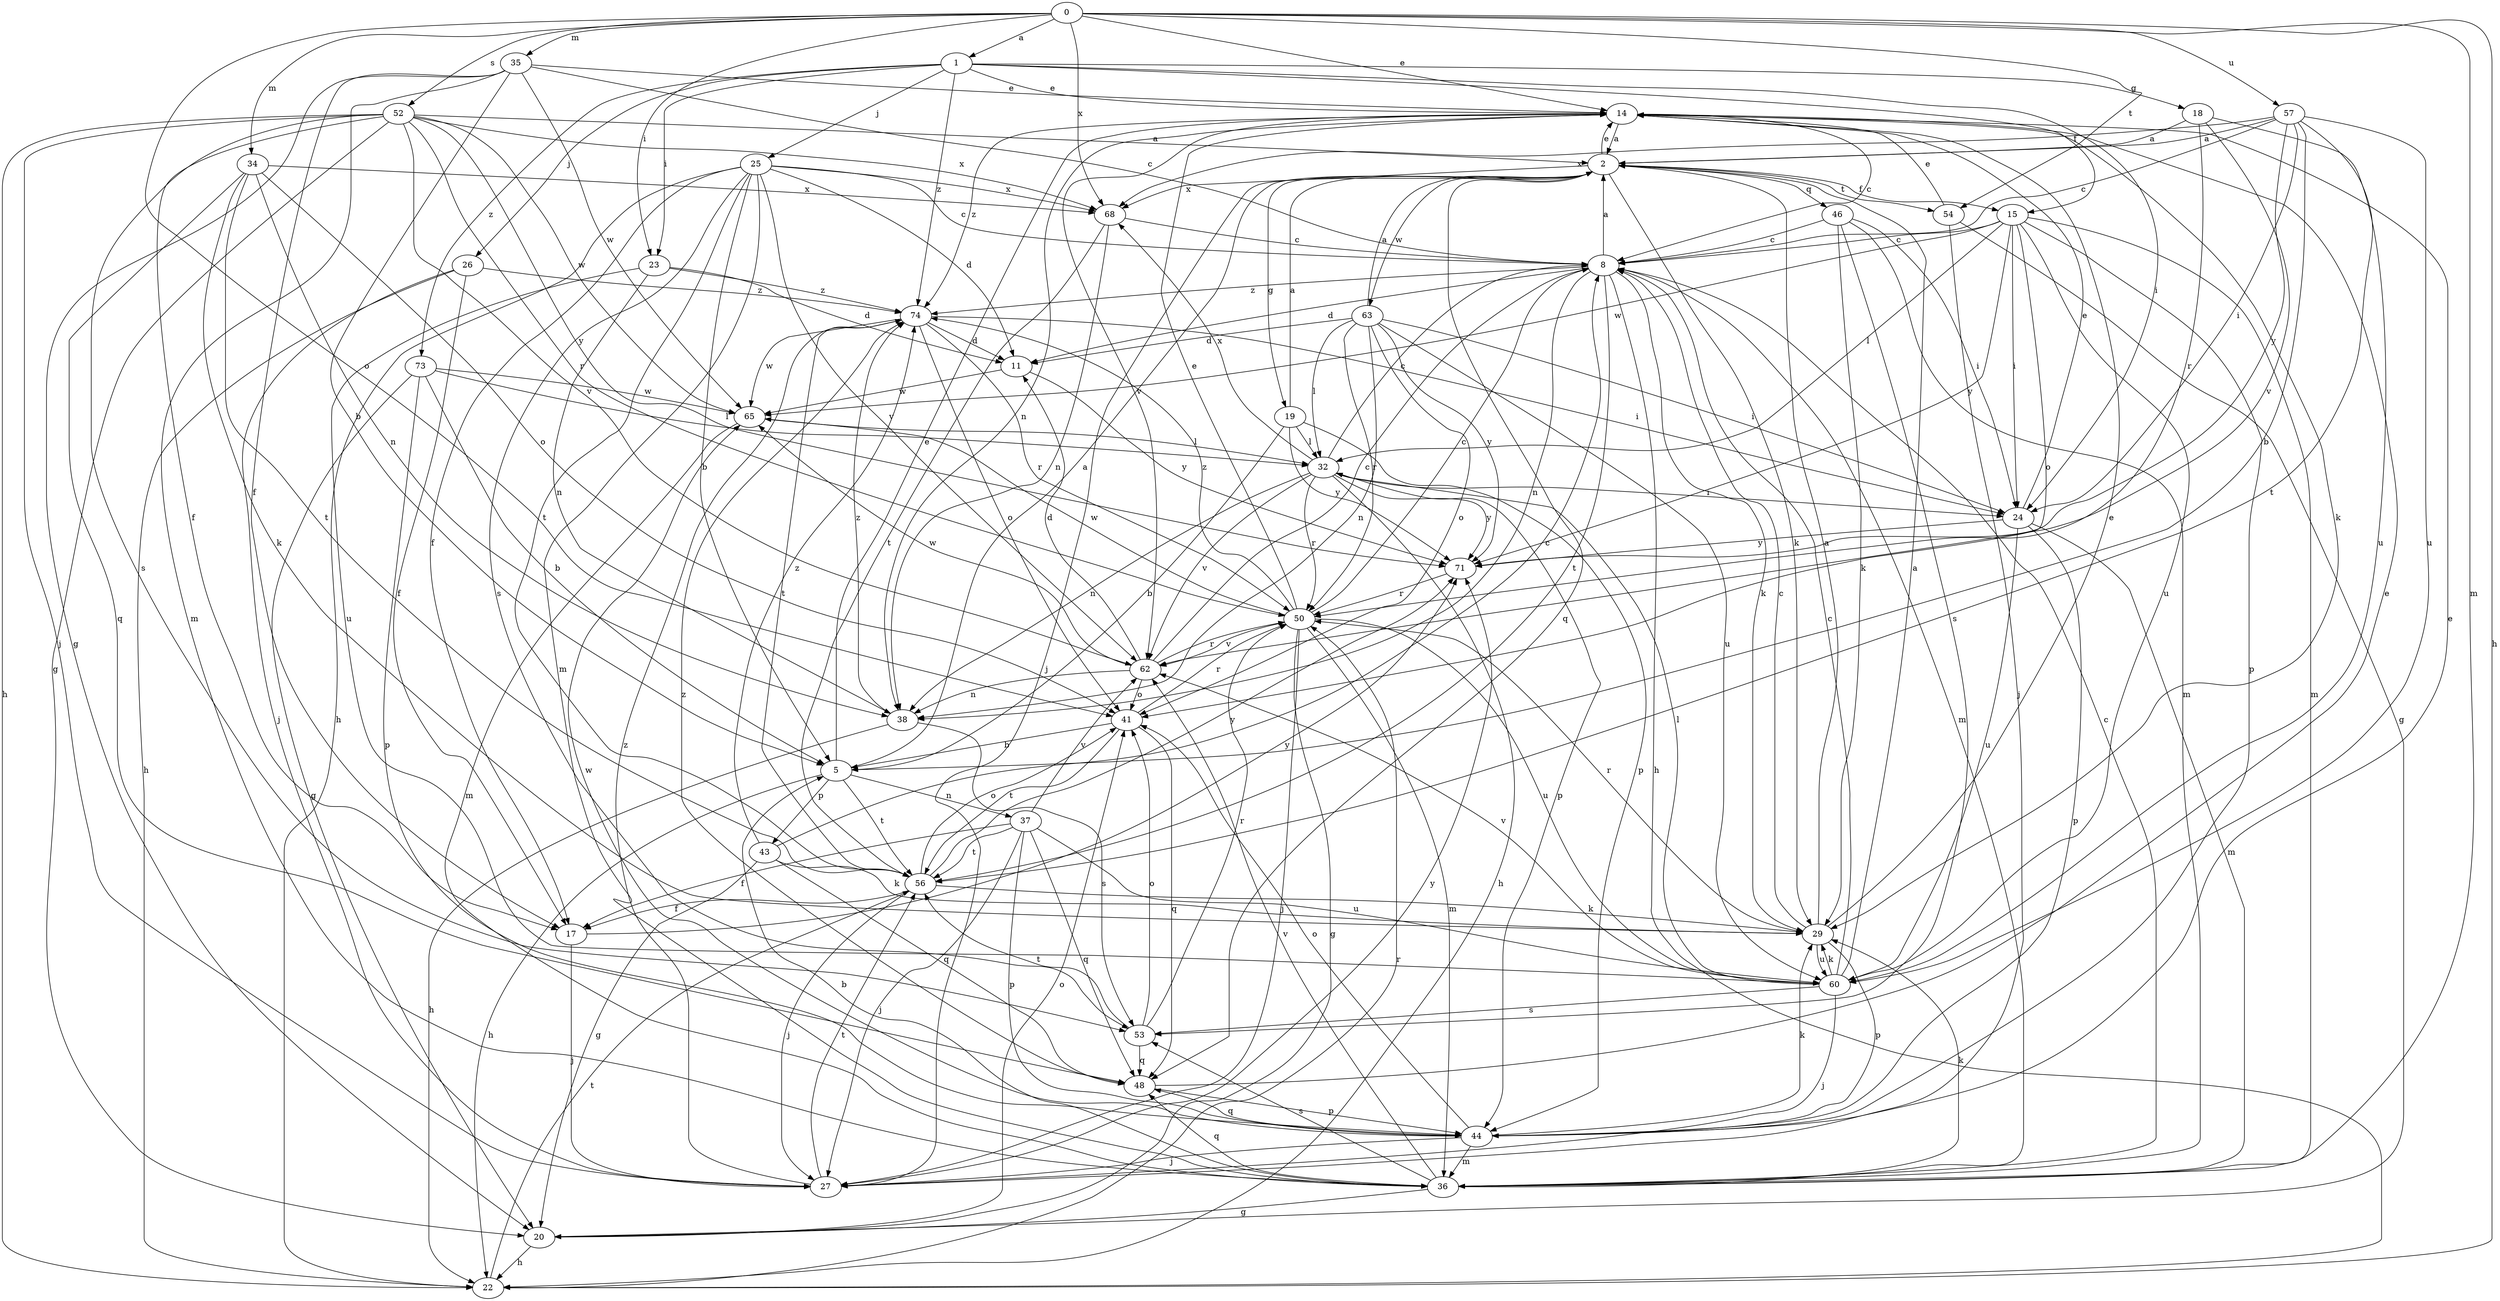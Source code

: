 strict digraph  {
0;
1;
2;
5;
8;
11;
14;
15;
17;
18;
19;
20;
22;
23;
24;
25;
26;
27;
29;
32;
34;
35;
36;
37;
38;
41;
43;
44;
46;
48;
50;
52;
53;
54;
56;
57;
60;
62;
63;
65;
68;
71;
73;
74;
0 -> 1  [label=a];
0 -> 14  [label=e];
0 -> 22  [label=h];
0 -> 23  [label=i];
0 -> 34  [label=m];
0 -> 35  [label=m];
0 -> 36  [label=m];
0 -> 41  [label=o];
0 -> 52  [label=s];
0 -> 54  [label=t];
0 -> 57  [label=u];
0 -> 68  [label=x];
1 -> 14  [label=e];
1 -> 15  [label=f];
1 -> 18  [label=g];
1 -> 23  [label=i];
1 -> 24  [label=i];
1 -> 25  [label=j];
1 -> 26  [label=j];
1 -> 73  [label=z];
1 -> 74  [label=z];
2 -> 14  [label=e];
2 -> 15  [label=f];
2 -> 19  [label=g];
2 -> 27  [label=j];
2 -> 29  [label=k];
2 -> 46  [label=q];
2 -> 48  [label=q];
2 -> 54  [label=t];
2 -> 63  [label=w];
2 -> 68  [label=x];
5 -> 2  [label=a];
5 -> 14  [label=e];
5 -> 22  [label=h];
5 -> 37  [label=n];
5 -> 43  [label=p];
5 -> 56  [label=t];
8 -> 2  [label=a];
8 -> 11  [label=d];
8 -> 22  [label=h];
8 -> 29  [label=k];
8 -> 36  [label=m];
8 -> 38  [label=n];
8 -> 56  [label=t];
8 -> 74  [label=z];
11 -> 65  [label=w];
11 -> 71  [label=y];
14 -> 2  [label=a];
14 -> 8  [label=c];
14 -> 29  [label=k];
14 -> 38  [label=n];
14 -> 62  [label=v];
14 -> 74  [label=z];
15 -> 8  [label=c];
15 -> 24  [label=i];
15 -> 32  [label=l];
15 -> 36  [label=m];
15 -> 41  [label=o];
15 -> 44  [label=p];
15 -> 60  [label=u];
15 -> 65  [label=w];
15 -> 71  [label=y];
17 -> 27  [label=j];
17 -> 71  [label=y];
18 -> 2  [label=a];
18 -> 50  [label=r];
18 -> 60  [label=u];
18 -> 62  [label=v];
19 -> 2  [label=a];
19 -> 5  [label=b];
19 -> 32  [label=l];
19 -> 44  [label=p];
19 -> 71  [label=y];
20 -> 22  [label=h];
20 -> 41  [label=o];
22 -> 50  [label=r];
22 -> 56  [label=t];
23 -> 11  [label=d];
23 -> 38  [label=n];
23 -> 60  [label=u];
23 -> 74  [label=z];
24 -> 14  [label=e];
24 -> 36  [label=m];
24 -> 44  [label=p];
24 -> 60  [label=u];
24 -> 71  [label=y];
25 -> 5  [label=b];
25 -> 8  [label=c];
25 -> 11  [label=d];
25 -> 17  [label=f];
25 -> 22  [label=h];
25 -> 36  [label=m];
25 -> 53  [label=s];
25 -> 56  [label=t];
25 -> 62  [label=v];
25 -> 68  [label=x];
26 -> 17  [label=f];
26 -> 22  [label=h];
26 -> 27  [label=j];
26 -> 74  [label=z];
27 -> 56  [label=t];
27 -> 71  [label=y];
27 -> 74  [label=z];
29 -> 2  [label=a];
29 -> 8  [label=c];
29 -> 14  [label=e];
29 -> 44  [label=p];
29 -> 50  [label=r];
29 -> 60  [label=u];
32 -> 8  [label=c];
32 -> 22  [label=h];
32 -> 24  [label=i];
32 -> 38  [label=n];
32 -> 44  [label=p];
32 -> 50  [label=r];
32 -> 62  [label=v];
32 -> 68  [label=x];
32 -> 71  [label=y];
34 -> 29  [label=k];
34 -> 38  [label=n];
34 -> 41  [label=o];
34 -> 48  [label=q];
34 -> 56  [label=t];
34 -> 68  [label=x];
35 -> 5  [label=b];
35 -> 8  [label=c];
35 -> 14  [label=e];
35 -> 17  [label=f];
35 -> 20  [label=g];
35 -> 36  [label=m];
35 -> 65  [label=w];
36 -> 5  [label=b];
36 -> 8  [label=c];
36 -> 20  [label=g];
36 -> 29  [label=k];
36 -> 48  [label=q];
36 -> 53  [label=s];
36 -> 62  [label=v];
37 -> 17  [label=f];
37 -> 27  [label=j];
37 -> 44  [label=p];
37 -> 48  [label=q];
37 -> 56  [label=t];
37 -> 60  [label=u];
37 -> 62  [label=v];
38 -> 22  [label=h];
38 -> 53  [label=s];
38 -> 74  [label=z];
41 -> 5  [label=b];
41 -> 48  [label=q];
41 -> 50  [label=r];
41 -> 56  [label=t];
43 -> 8  [label=c];
43 -> 20  [label=g];
43 -> 29  [label=k];
43 -> 48  [label=q];
43 -> 74  [label=z];
44 -> 14  [label=e];
44 -> 27  [label=j];
44 -> 29  [label=k];
44 -> 36  [label=m];
44 -> 41  [label=o];
44 -> 48  [label=q];
44 -> 65  [label=w];
46 -> 8  [label=c];
46 -> 24  [label=i];
46 -> 29  [label=k];
46 -> 36  [label=m];
46 -> 53  [label=s];
48 -> 14  [label=e];
48 -> 44  [label=p];
48 -> 74  [label=z];
50 -> 8  [label=c];
50 -> 14  [label=e];
50 -> 20  [label=g];
50 -> 27  [label=j];
50 -> 36  [label=m];
50 -> 60  [label=u];
50 -> 62  [label=v];
50 -> 65  [label=w];
50 -> 74  [label=z];
52 -> 2  [label=a];
52 -> 17  [label=f];
52 -> 20  [label=g];
52 -> 22  [label=h];
52 -> 27  [label=j];
52 -> 50  [label=r];
52 -> 53  [label=s];
52 -> 62  [label=v];
52 -> 65  [label=w];
52 -> 68  [label=x];
52 -> 71  [label=y];
53 -> 41  [label=o];
53 -> 48  [label=q];
53 -> 50  [label=r];
53 -> 56  [label=t];
54 -> 14  [label=e];
54 -> 20  [label=g];
54 -> 27  [label=j];
56 -> 17  [label=f];
56 -> 27  [label=j];
56 -> 29  [label=k];
56 -> 41  [label=o];
56 -> 71  [label=y];
57 -> 2  [label=a];
57 -> 5  [label=b];
57 -> 8  [label=c];
57 -> 24  [label=i];
57 -> 56  [label=t];
57 -> 60  [label=u];
57 -> 68  [label=x];
57 -> 71  [label=y];
60 -> 2  [label=a];
60 -> 8  [label=c];
60 -> 27  [label=j];
60 -> 29  [label=k];
60 -> 32  [label=l];
60 -> 53  [label=s];
60 -> 62  [label=v];
62 -> 8  [label=c];
62 -> 11  [label=d];
62 -> 38  [label=n];
62 -> 41  [label=o];
62 -> 50  [label=r];
62 -> 65  [label=w];
63 -> 2  [label=a];
63 -> 11  [label=d];
63 -> 24  [label=i];
63 -> 32  [label=l];
63 -> 38  [label=n];
63 -> 41  [label=o];
63 -> 50  [label=r];
63 -> 60  [label=u];
63 -> 71  [label=y];
65 -> 32  [label=l];
65 -> 36  [label=m];
68 -> 8  [label=c];
68 -> 38  [label=n];
68 -> 56  [label=t];
71 -> 50  [label=r];
73 -> 5  [label=b];
73 -> 20  [label=g];
73 -> 32  [label=l];
73 -> 44  [label=p];
73 -> 65  [label=w];
74 -> 11  [label=d];
74 -> 24  [label=i];
74 -> 41  [label=o];
74 -> 50  [label=r];
74 -> 56  [label=t];
74 -> 65  [label=w];
}
